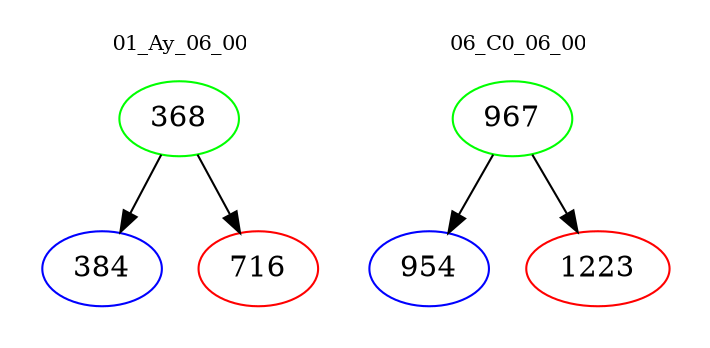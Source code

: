 digraph{
subgraph cluster_0 {
color = white
label = "01_Ay_06_00";
fontsize=10;
T0_368 [label="368", color="green"]
T0_368 -> T0_384 [color="black"]
T0_384 [label="384", color="blue"]
T0_368 -> T0_716 [color="black"]
T0_716 [label="716", color="red"]
}
subgraph cluster_1 {
color = white
label = "06_C0_06_00";
fontsize=10;
T1_967 [label="967", color="green"]
T1_967 -> T1_954 [color="black"]
T1_954 [label="954", color="blue"]
T1_967 -> T1_1223 [color="black"]
T1_1223 [label="1223", color="red"]
}
}
